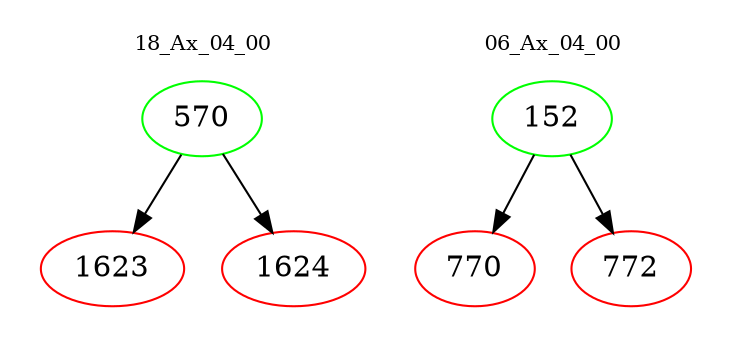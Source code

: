 digraph{
subgraph cluster_0 {
color = white
label = "18_Ax_04_00";
fontsize=10;
T0_570 [label="570", color="green"]
T0_570 -> T0_1623 [color="black"]
T0_1623 [label="1623", color="red"]
T0_570 -> T0_1624 [color="black"]
T0_1624 [label="1624", color="red"]
}
subgraph cluster_1 {
color = white
label = "06_Ax_04_00";
fontsize=10;
T1_152 [label="152", color="green"]
T1_152 -> T1_770 [color="black"]
T1_770 [label="770", color="red"]
T1_152 -> T1_772 [color="black"]
T1_772 [label="772", color="red"]
}
}
